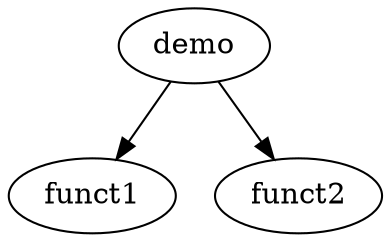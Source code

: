 /* Created by mdot for Matlab */
digraph m2html {
  demo -> funct1;
  demo -> funct2;

  demo [URL="demo.html"];
  funct1 [URL="funct1.html"];
  funct2 [URL="funct2.html"];
}
